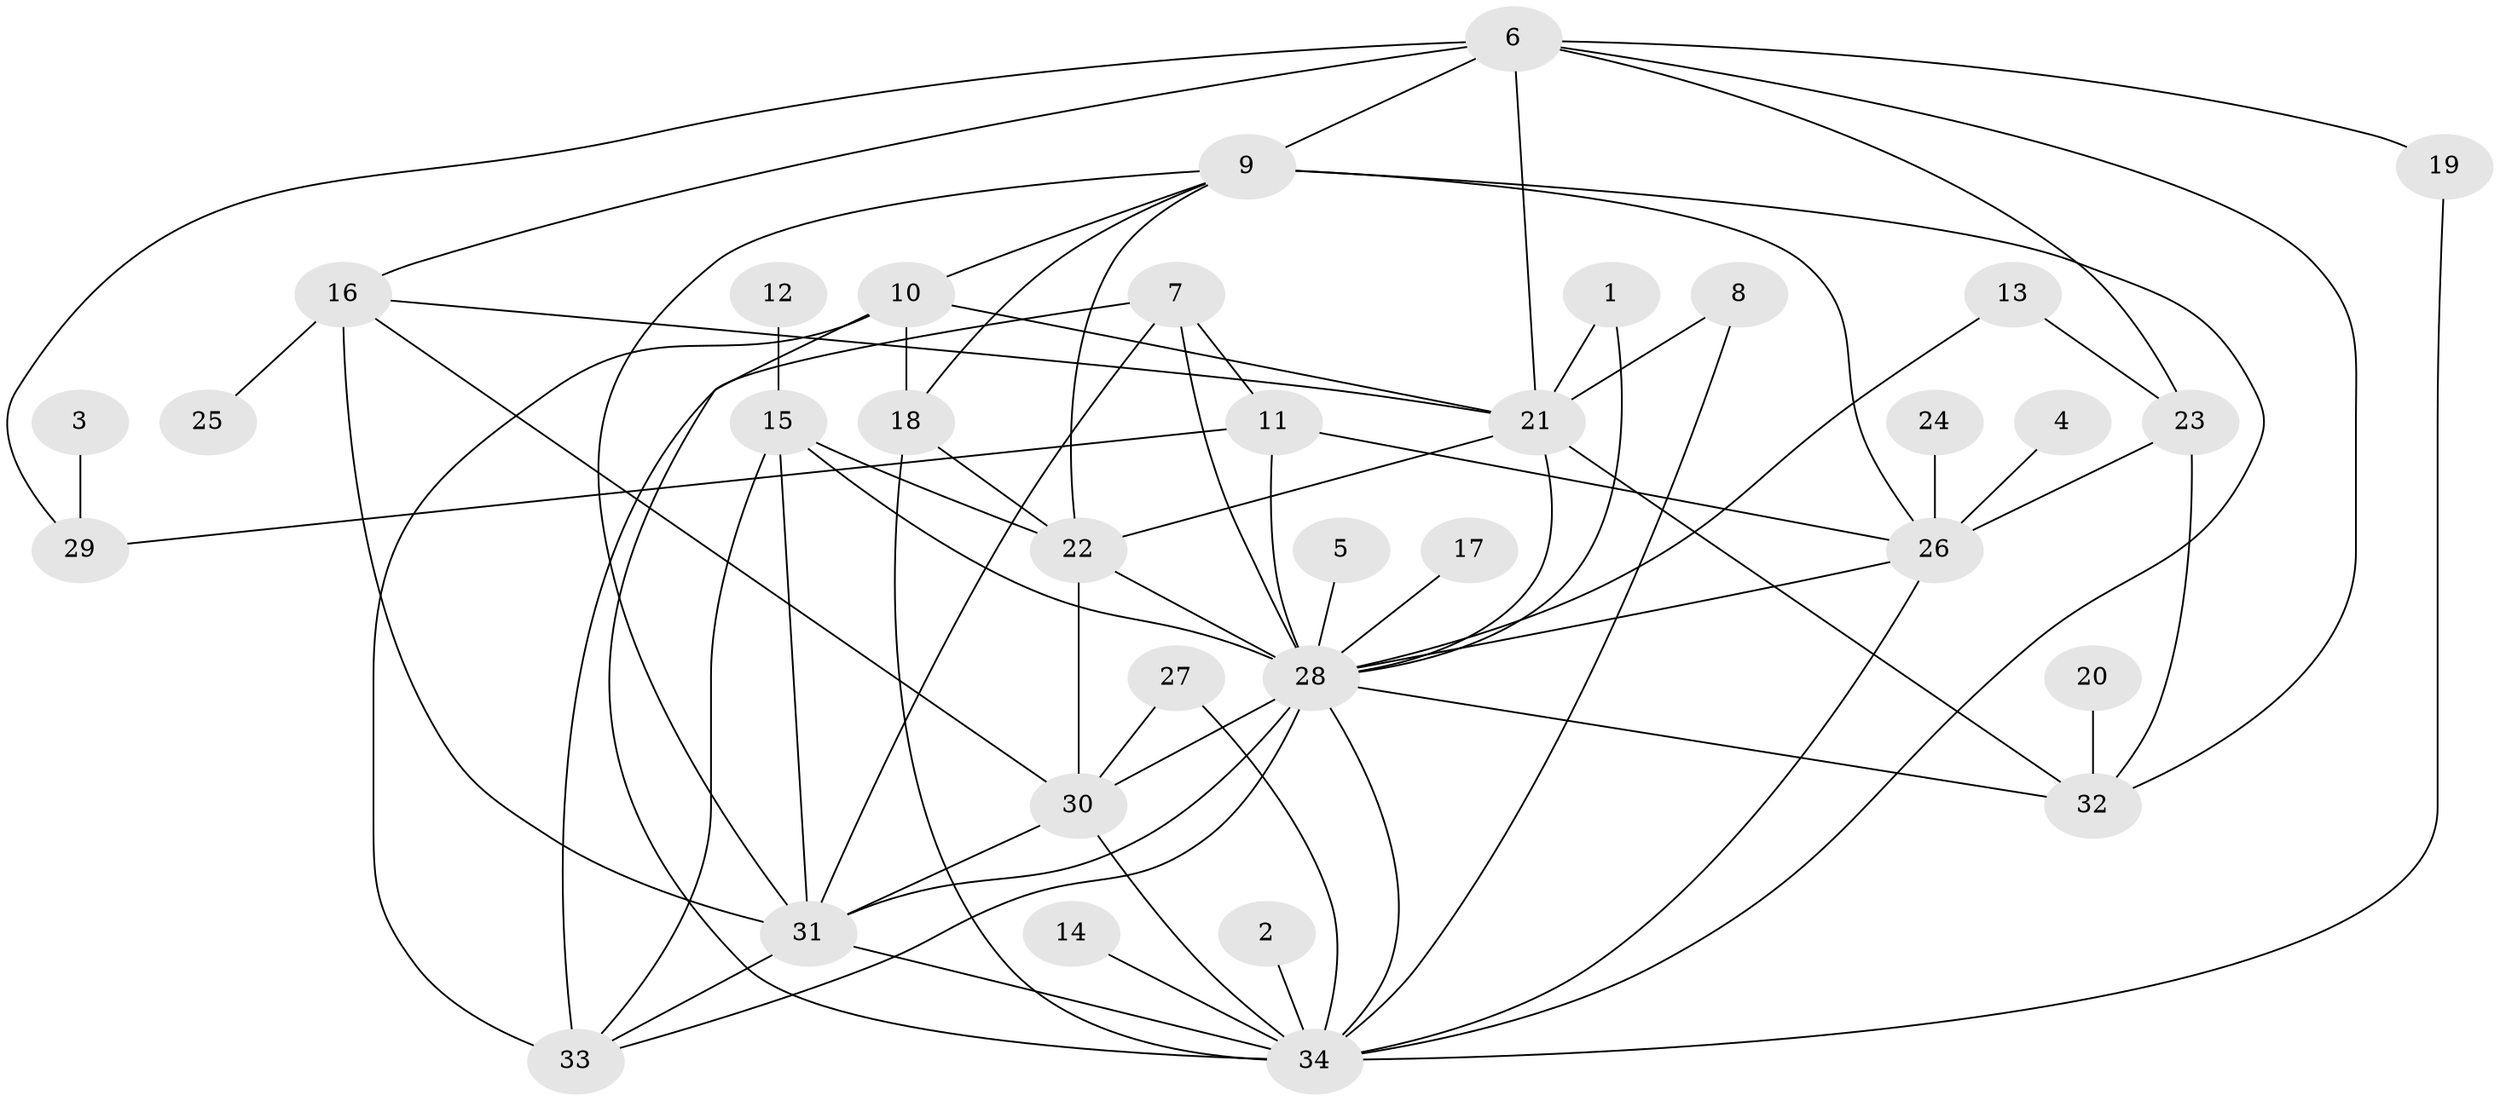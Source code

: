 // original degree distribution, {13: 0.01834862385321101, 29: 0.009174311926605505, 1: 0.48623853211009177, 10: 0.009174311926605505, 2: 0.13761467889908258, 6: 0.05504587155963303, 9: 0.027522935779816515, 4: 0.03669724770642202, 8: 0.009174311926605505, 5: 0.045871559633027525, 15: 0.009174311926605505, 3: 0.14678899082568808, 7: 0.009174311926605505}
// Generated by graph-tools (version 1.1) at 2025/36/03/04/25 23:36:58]
// undirected, 34 vertices, 70 edges
graph export_dot {
  node [color=gray90,style=filled];
  1;
  2;
  3;
  4;
  5;
  6;
  7;
  8;
  9;
  10;
  11;
  12;
  13;
  14;
  15;
  16;
  17;
  18;
  19;
  20;
  21;
  22;
  23;
  24;
  25;
  26;
  27;
  28;
  29;
  30;
  31;
  32;
  33;
  34;
  1 -- 21 [weight=1.0];
  1 -- 28 [weight=1.0];
  2 -- 34 [weight=1.0];
  3 -- 29 [weight=1.0];
  4 -- 26 [weight=1.0];
  5 -- 28 [weight=1.0];
  6 -- 9 [weight=2.0];
  6 -- 16 [weight=1.0];
  6 -- 19 [weight=2.0];
  6 -- 21 [weight=1.0];
  6 -- 23 [weight=1.0];
  6 -- 29 [weight=1.0];
  6 -- 32 [weight=1.0];
  7 -- 11 [weight=1.0];
  7 -- 28 [weight=2.0];
  7 -- 31 [weight=1.0];
  7 -- 33 [weight=3.0];
  8 -- 21 [weight=1.0];
  8 -- 34 [weight=1.0];
  9 -- 10 [weight=1.0];
  9 -- 18 [weight=1.0];
  9 -- 22 [weight=1.0];
  9 -- 26 [weight=1.0];
  9 -- 31 [weight=1.0];
  9 -- 34 [weight=1.0];
  10 -- 18 [weight=1.0];
  10 -- 21 [weight=1.0];
  10 -- 33 [weight=1.0];
  10 -- 34 [weight=1.0];
  11 -- 26 [weight=1.0];
  11 -- 28 [weight=1.0];
  11 -- 29 [weight=1.0];
  12 -- 15 [weight=1.0];
  13 -- 23 [weight=1.0];
  13 -- 28 [weight=1.0];
  14 -- 34 [weight=1.0];
  15 -- 22 [weight=1.0];
  15 -- 28 [weight=2.0];
  15 -- 31 [weight=2.0];
  15 -- 33 [weight=1.0];
  16 -- 21 [weight=1.0];
  16 -- 25 [weight=1.0];
  16 -- 30 [weight=1.0];
  16 -- 31 [weight=1.0];
  17 -- 28 [weight=1.0];
  18 -- 22 [weight=1.0];
  18 -- 34 [weight=1.0];
  19 -- 34 [weight=1.0];
  20 -- 32 [weight=1.0];
  21 -- 22 [weight=1.0];
  21 -- 28 [weight=2.0];
  21 -- 32 [weight=2.0];
  22 -- 28 [weight=2.0];
  22 -- 30 [weight=1.0];
  23 -- 26 [weight=1.0];
  23 -- 32 [weight=1.0];
  24 -- 26 [weight=1.0];
  26 -- 28 [weight=1.0];
  26 -- 34 [weight=1.0];
  27 -- 30 [weight=1.0];
  27 -- 34 [weight=1.0];
  28 -- 30 [weight=1.0];
  28 -- 31 [weight=2.0];
  28 -- 32 [weight=2.0];
  28 -- 33 [weight=1.0];
  28 -- 34 [weight=1.0];
  30 -- 31 [weight=1.0];
  30 -- 34 [weight=1.0];
  31 -- 33 [weight=2.0];
  31 -- 34 [weight=1.0];
}
